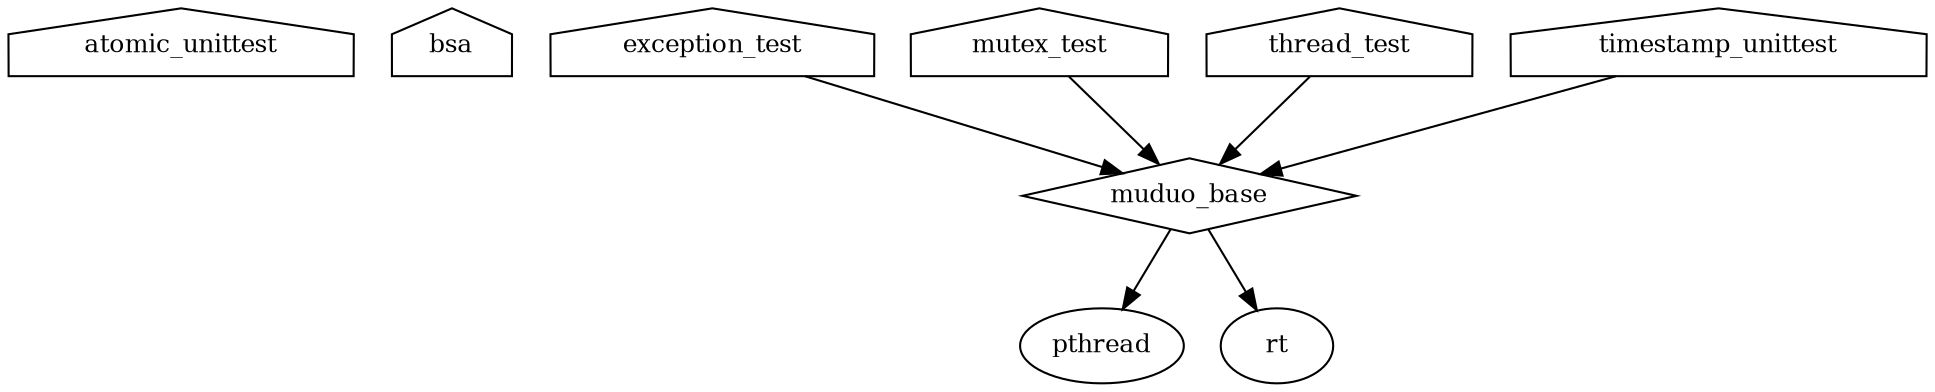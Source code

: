 digraph "GG" {
node [
  fontsize = "12"
];
    "node23" [ label="atomic_unittest" shape="house"];
    "node27" [ label="bsa" shape="house"];
    "node18" [ label="exception_test" shape="house"];
    "node9" [ label="muduo_base" shape="diamond"];
    "node18" -> "node9" // exception_test -> muduo_base
    "node31" [ label="pthread" shape="ellipse"];
    "node9" -> "node31" // muduo_base -> pthread
    "node32" [ label="rt" shape="ellipse"];
    "node9" -> "node32" // muduo_base -> rt
    "node22" [ label="mutex_test" shape="house"];
    "node22" -> "node9" // mutex_test -> muduo_base
    "node20" [ label="thread_test" shape="house"];
    "node20" -> "node9" // thread_test -> muduo_base
    "node19" [ label="timestamp_unittest" shape="house"];
    "node19" -> "node9" // timestamp_unittest -> muduo_base
}
